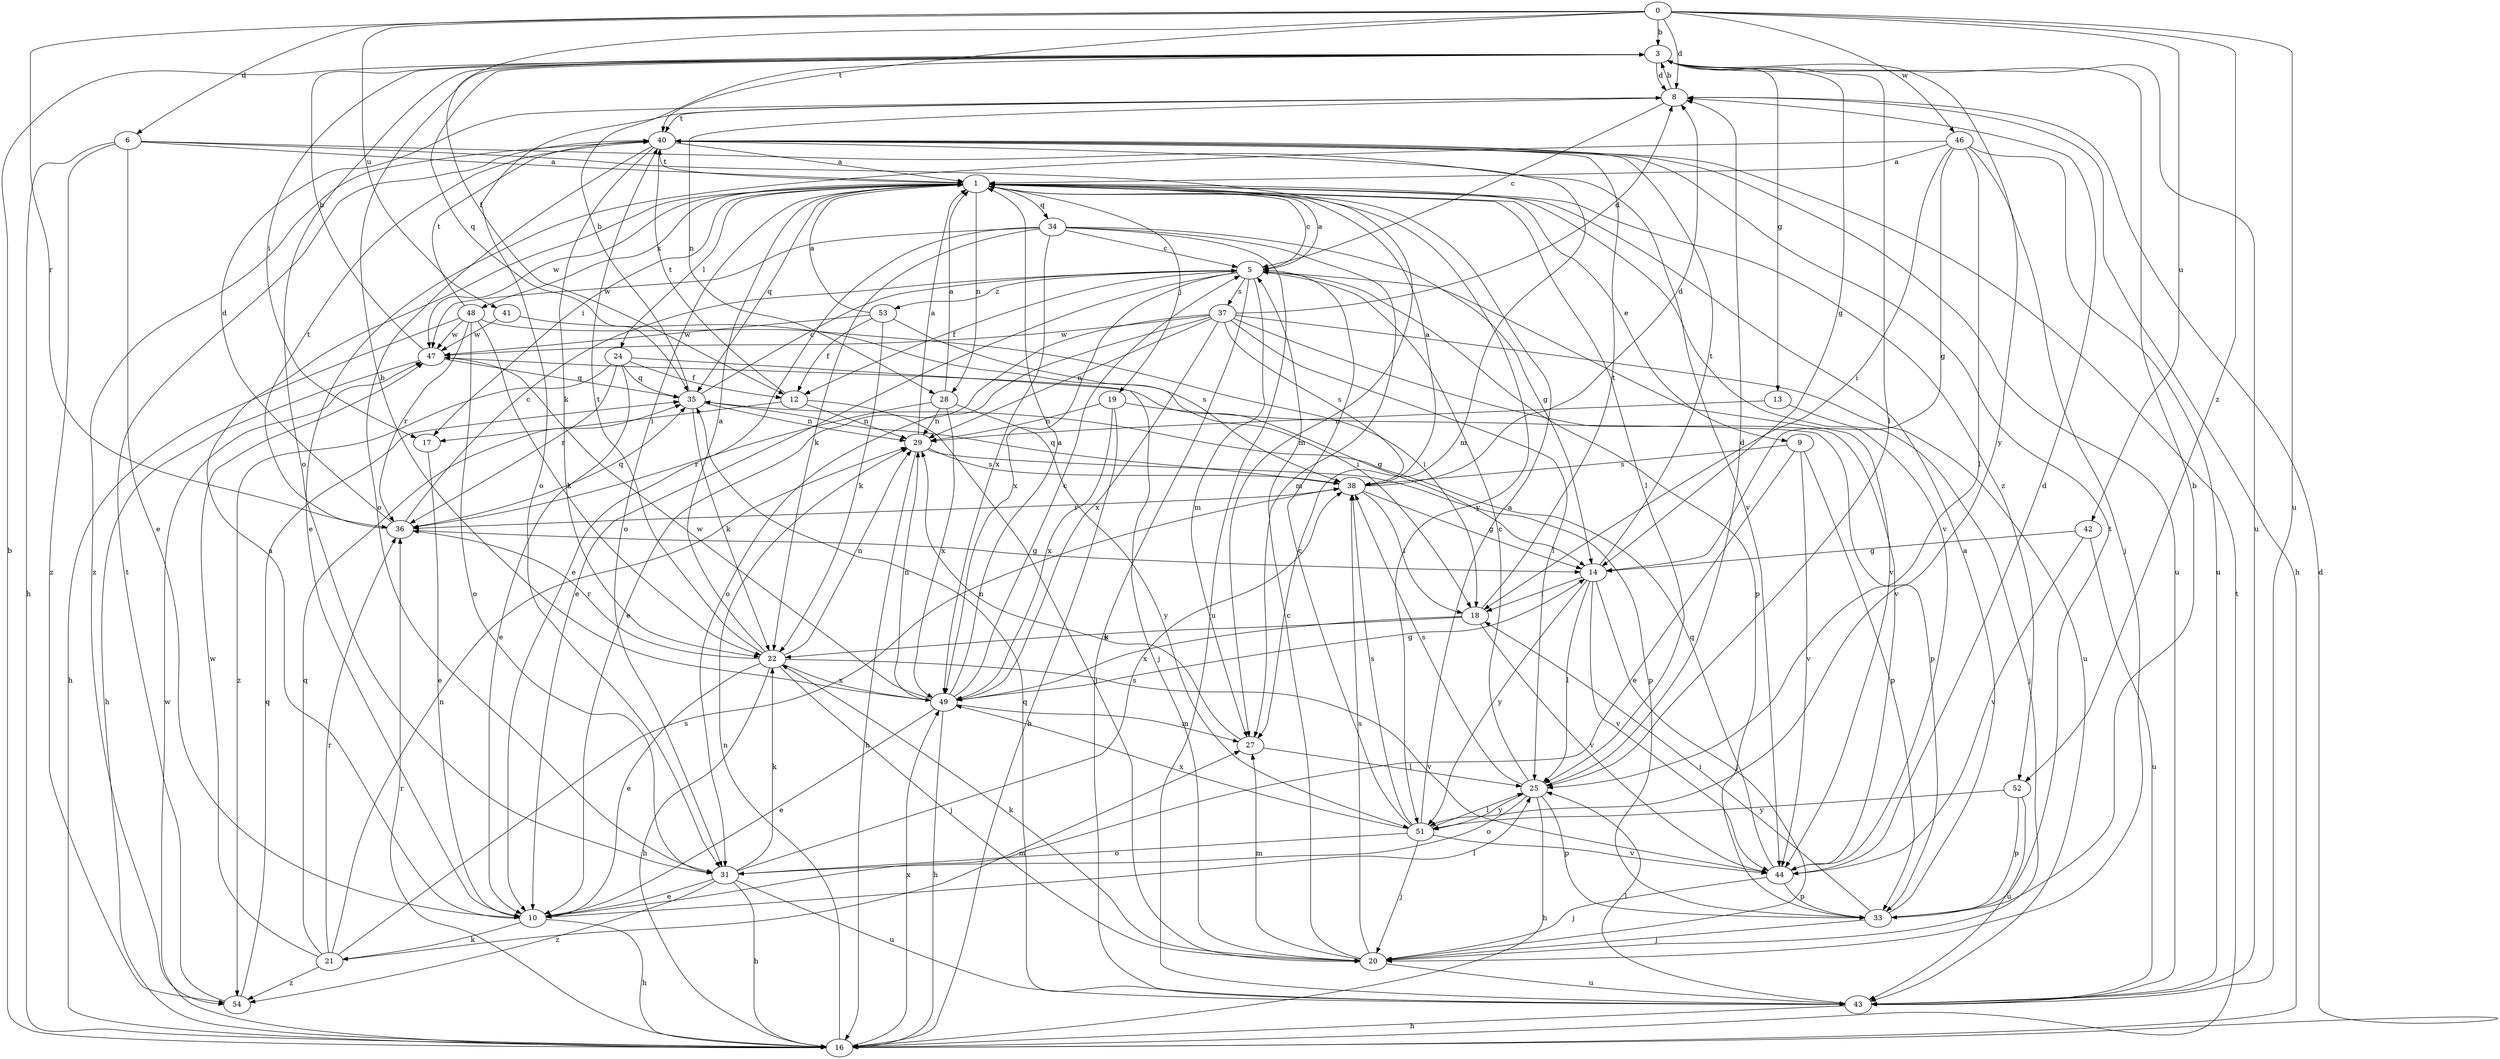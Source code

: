 strict digraph  {
0;
1;
3;
5;
6;
8;
9;
10;
12;
13;
14;
16;
17;
18;
19;
20;
21;
22;
24;
25;
27;
28;
29;
31;
33;
34;
35;
36;
37;
38;
40;
41;
42;
43;
44;
46;
47;
48;
49;
51;
52;
53;
54;
0 -> 3  [label=b];
0 -> 6  [label=d];
0 -> 8  [label=d];
0 -> 12  [label=f];
0 -> 36  [label=r];
0 -> 40  [label=t];
0 -> 41  [label=u];
0 -> 42  [label=u];
0 -> 43  [label=u];
0 -> 46  [label=w];
0 -> 52  [label=z];
1 -> 5  [label=c];
1 -> 9  [label=e];
1 -> 17  [label=i];
1 -> 19  [label=j];
1 -> 24  [label=l];
1 -> 25  [label=l];
1 -> 28  [label=n];
1 -> 31  [label=o];
1 -> 34  [label=q];
1 -> 35  [label=q];
1 -> 40  [label=t];
1 -> 44  [label=v];
1 -> 47  [label=w];
1 -> 48  [label=x];
1 -> 51  [label=y];
1 -> 52  [label=z];
3 -> 8  [label=d];
3 -> 13  [label=g];
3 -> 14  [label=g];
3 -> 17  [label=i];
3 -> 25  [label=l];
3 -> 31  [label=o];
3 -> 35  [label=q];
3 -> 43  [label=u];
3 -> 51  [label=y];
5 -> 1  [label=a];
5 -> 10  [label=e];
5 -> 12  [label=f];
5 -> 27  [label=m];
5 -> 33  [label=p];
5 -> 37  [label=s];
5 -> 43  [label=u];
5 -> 44  [label=v];
5 -> 49  [label=x];
5 -> 53  [label=z];
6 -> 1  [label=a];
6 -> 10  [label=e];
6 -> 16  [label=h];
6 -> 27  [label=m];
6 -> 44  [label=v];
6 -> 54  [label=z];
8 -> 3  [label=b];
8 -> 5  [label=c];
8 -> 16  [label=h];
8 -> 28  [label=n];
8 -> 31  [label=o];
8 -> 40  [label=t];
9 -> 10  [label=e];
9 -> 33  [label=p];
9 -> 38  [label=s];
9 -> 44  [label=v];
10 -> 1  [label=a];
10 -> 16  [label=h];
10 -> 21  [label=k];
10 -> 25  [label=l];
12 -> 17  [label=i];
12 -> 20  [label=j];
12 -> 29  [label=n];
12 -> 40  [label=t];
13 -> 20  [label=j];
13 -> 29  [label=n];
14 -> 18  [label=i];
14 -> 20  [label=j];
14 -> 25  [label=l];
14 -> 40  [label=t];
14 -> 44  [label=v];
14 -> 51  [label=y];
16 -> 3  [label=b];
16 -> 8  [label=d];
16 -> 29  [label=n];
16 -> 36  [label=r];
16 -> 40  [label=t];
16 -> 47  [label=w];
16 -> 49  [label=x];
17 -> 10  [label=e];
18 -> 22  [label=k];
18 -> 40  [label=t];
18 -> 44  [label=v];
18 -> 49  [label=x];
19 -> 16  [label=h];
19 -> 29  [label=n];
19 -> 33  [label=p];
19 -> 49  [label=x];
20 -> 5  [label=c];
20 -> 22  [label=k];
20 -> 27  [label=m];
20 -> 38  [label=s];
20 -> 43  [label=u];
21 -> 27  [label=m];
21 -> 29  [label=n];
21 -> 35  [label=q];
21 -> 36  [label=r];
21 -> 38  [label=s];
21 -> 47  [label=w];
21 -> 54  [label=z];
22 -> 1  [label=a];
22 -> 10  [label=e];
22 -> 16  [label=h];
22 -> 20  [label=j];
22 -> 29  [label=n];
22 -> 36  [label=r];
22 -> 40  [label=t];
22 -> 44  [label=v];
22 -> 49  [label=x];
24 -> 10  [label=e];
24 -> 12  [label=f];
24 -> 20  [label=j];
24 -> 35  [label=q];
24 -> 36  [label=r];
24 -> 54  [label=z];
25 -> 5  [label=c];
25 -> 8  [label=d];
25 -> 16  [label=h];
25 -> 31  [label=o];
25 -> 33  [label=p];
25 -> 38  [label=s];
25 -> 51  [label=y];
27 -> 25  [label=l];
27 -> 29  [label=n];
28 -> 1  [label=a];
28 -> 29  [label=n];
28 -> 36  [label=r];
28 -> 49  [label=x];
28 -> 51  [label=y];
29 -> 1  [label=a];
29 -> 16  [label=h];
29 -> 33  [label=p];
29 -> 38  [label=s];
31 -> 10  [label=e];
31 -> 16  [label=h];
31 -> 22  [label=k];
31 -> 38  [label=s];
31 -> 43  [label=u];
31 -> 54  [label=z];
33 -> 1  [label=a];
33 -> 3  [label=b];
33 -> 18  [label=i];
33 -> 20  [label=j];
33 -> 40  [label=t];
34 -> 5  [label=c];
34 -> 10  [label=e];
34 -> 14  [label=g];
34 -> 22  [label=k];
34 -> 27  [label=m];
34 -> 43  [label=u];
34 -> 47  [label=w];
34 -> 49  [label=x];
35 -> 3  [label=b];
35 -> 5  [label=c];
35 -> 22  [label=k];
35 -> 29  [label=n];
36 -> 5  [label=c];
36 -> 8  [label=d];
36 -> 14  [label=g];
36 -> 35  [label=q];
36 -> 40  [label=t];
37 -> 8  [label=d];
37 -> 10  [label=e];
37 -> 25  [label=l];
37 -> 29  [label=n];
37 -> 31  [label=o];
37 -> 38  [label=s];
37 -> 43  [label=u];
37 -> 44  [label=v];
37 -> 47  [label=w];
37 -> 49  [label=x];
38 -> 1  [label=a];
38 -> 8  [label=d];
38 -> 14  [label=g];
38 -> 18  [label=i];
38 -> 35  [label=q];
38 -> 36  [label=r];
40 -> 1  [label=a];
40 -> 22  [label=k];
40 -> 27  [label=m];
40 -> 31  [label=o];
40 -> 43  [label=u];
40 -> 54  [label=z];
41 -> 18  [label=i];
41 -> 47  [label=w];
42 -> 14  [label=g];
42 -> 43  [label=u];
42 -> 44  [label=v];
43 -> 16  [label=h];
43 -> 25  [label=l];
43 -> 35  [label=q];
44 -> 8  [label=d];
44 -> 20  [label=j];
44 -> 33  [label=p];
44 -> 35  [label=q];
46 -> 1  [label=a];
46 -> 10  [label=e];
46 -> 14  [label=g];
46 -> 18  [label=i];
46 -> 20  [label=j];
46 -> 25  [label=l];
46 -> 43  [label=u];
47 -> 3  [label=b];
47 -> 14  [label=g];
47 -> 16  [label=h];
47 -> 35  [label=q];
48 -> 16  [label=h];
48 -> 18  [label=i];
48 -> 22  [label=k];
48 -> 31  [label=o];
48 -> 36  [label=r];
48 -> 40  [label=t];
48 -> 47  [label=w];
49 -> 1  [label=a];
49 -> 3  [label=b];
49 -> 5  [label=c];
49 -> 10  [label=e];
49 -> 14  [label=g];
49 -> 16  [label=h];
49 -> 27  [label=m];
49 -> 29  [label=n];
49 -> 47  [label=w];
51 -> 1  [label=a];
51 -> 5  [label=c];
51 -> 20  [label=j];
51 -> 25  [label=l];
51 -> 31  [label=o];
51 -> 38  [label=s];
51 -> 44  [label=v];
51 -> 49  [label=x];
52 -> 33  [label=p];
52 -> 43  [label=u];
52 -> 51  [label=y];
53 -> 1  [label=a];
53 -> 12  [label=f];
53 -> 22  [label=k];
53 -> 38  [label=s];
53 -> 47  [label=w];
54 -> 35  [label=q];
54 -> 40  [label=t];
}
